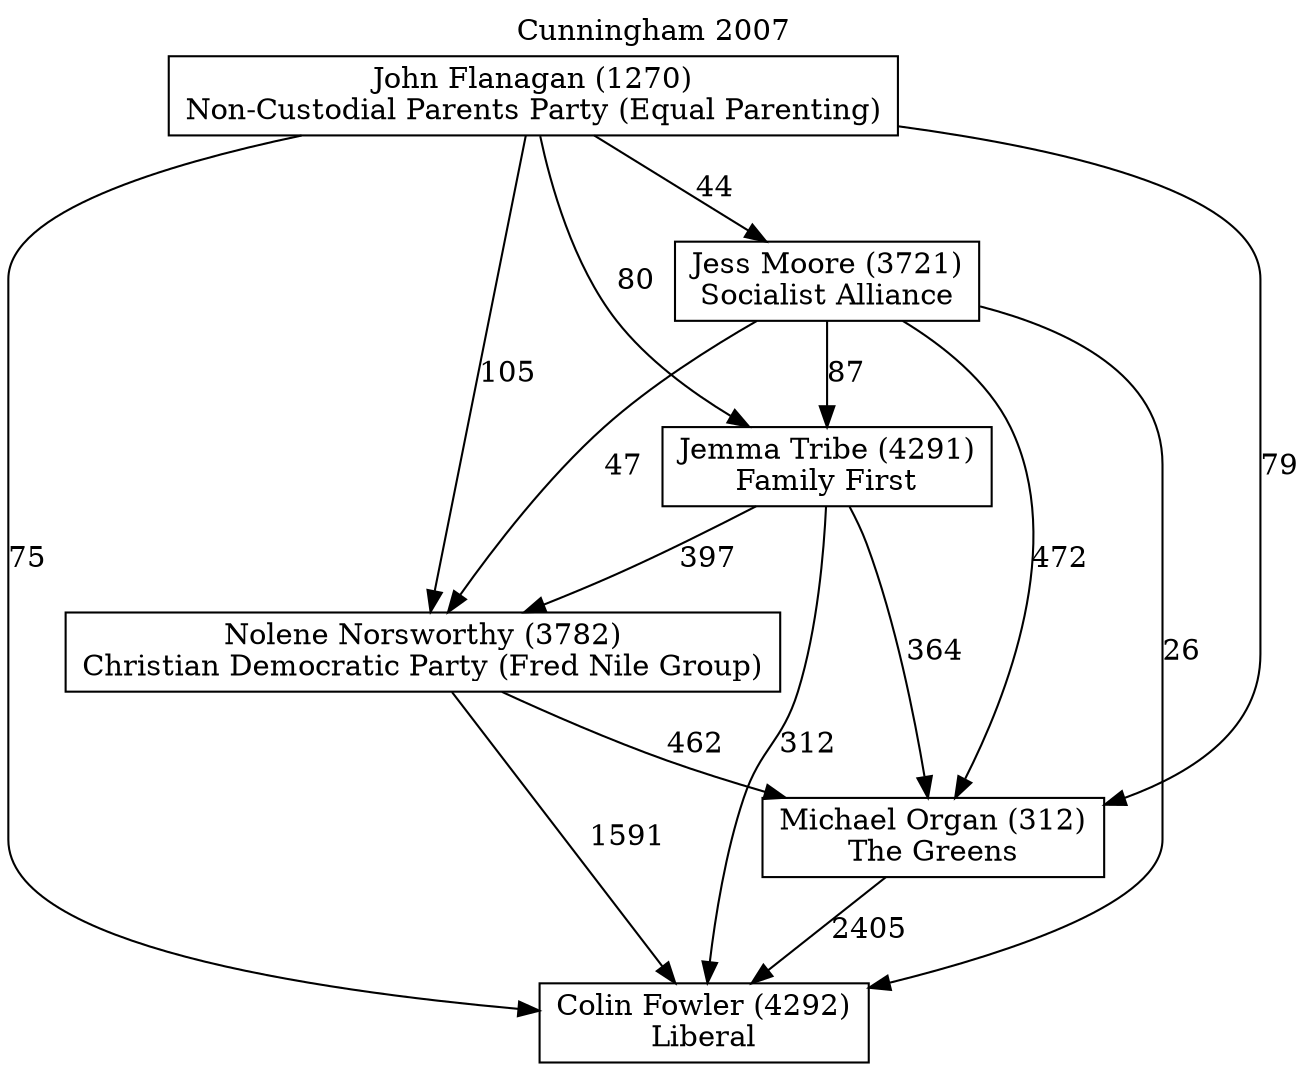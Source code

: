 // House preference flow
digraph "Colin Fowler (4292)_Cunningham_2007" {
	graph [label="Cunningham 2007" labelloc=t mclimit=10]
	node [shape=box]
	"Colin Fowler (4292)" [label="Colin Fowler (4292)
Liberal"]
	"Michael Organ (312)" [label="Michael Organ (312)
The Greens"]
	"Nolene Norsworthy (3782)" [label="Nolene Norsworthy (3782)
Christian Democratic Party (Fred Nile Group)"]
	"Jemma Tribe (4291)" [label="Jemma Tribe (4291)
Family First"]
	"Jess Moore (3721)" [label="Jess Moore (3721)
Socialist Alliance"]
	"John Flanagan (1270)" [label="John Flanagan (1270)
Non-Custodial Parents Party (Equal Parenting)"]
	"Michael Organ (312)" -> "Colin Fowler (4292)" [label=2405]
	"Nolene Norsworthy (3782)" -> "Michael Organ (312)" [label=462]
	"Jemma Tribe (4291)" -> "Nolene Norsworthy (3782)" [label=397]
	"Jess Moore (3721)" -> "Jemma Tribe (4291)" [label=87]
	"John Flanagan (1270)" -> "Jess Moore (3721)" [label=44]
	"Nolene Norsworthy (3782)" -> "Colin Fowler (4292)" [label=1591]
	"Jemma Tribe (4291)" -> "Colin Fowler (4292)" [label=312]
	"Jess Moore (3721)" -> "Colin Fowler (4292)" [label=26]
	"John Flanagan (1270)" -> "Colin Fowler (4292)" [label=75]
	"John Flanagan (1270)" -> "Jemma Tribe (4291)" [label=80]
	"Jess Moore (3721)" -> "Nolene Norsworthy (3782)" [label=47]
	"John Flanagan (1270)" -> "Nolene Norsworthy (3782)" [label=105]
	"Jemma Tribe (4291)" -> "Michael Organ (312)" [label=364]
	"Jess Moore (3721)" -> "Michael Organ (312)" [label=472]
	"John Flanagan (1270)" -> "Michael Organ (312)" [label=79]
}

